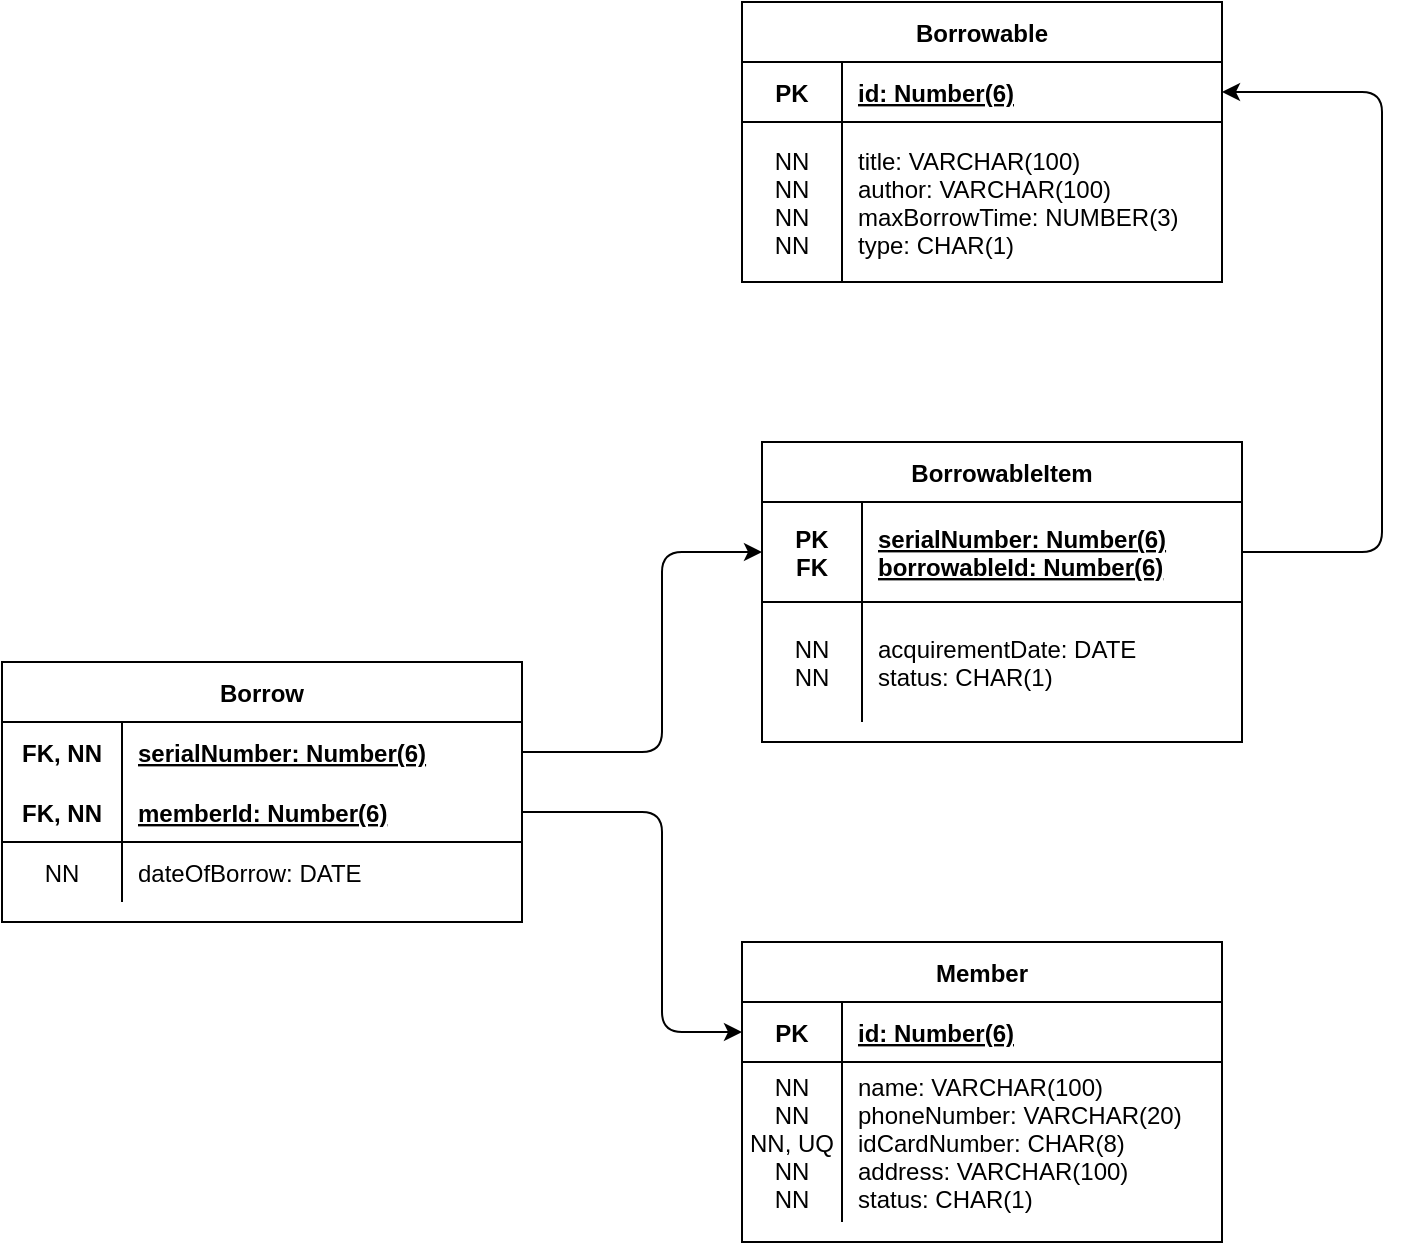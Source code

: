 <mxfile version="14.5.1" type="device"><diagram id="2yGChh8mXjAE9LW0SFF5" name="Page-1"><mxGraphModel dx="1102" dy="816" grid="1" gridSize="10" guides="1" tooltips="1" connect="1" arrows="1" fold="1" page="1" pageScale="1" pageWidth="850" pageHeight="1100" math="0" shadow="0"><root><mxCell id="0"/><mxCell id="1" parent="0"/><mxCell id="sb1nyJ5kN8DQmmT56foA-14" value="Borrow" style="shape=table;startSize=30;container=1;collapsible=1;childLayout=tableLayout;fixedRows=1;rowLines=0;fontStyle=1;align=center;resizeLast=1;" parent="1" vertex="1"><mxGeometry x="90" y="380" width="260" height="130" as="geometry"/></mxCell><mxCell id="sb1nyJ5kN8DQmmT56foA-15" value="" style="shape=partialRectangle;collapsible=0;dropTarget=0;pointerEvents=0;fillColor=none;top=0;left=0;bottom=0;right=0;points=[[0,0.5],[1,0.5]];portConstraint=eastwest;" parent="sb1nyJ5kN8DQmmT56foA-14" vertex="1"><mxGeometry y="30" width="260" height="30" as="geometry"/></mxCell><mxCell id="sb1nyJ5kN8DQmmT56foA-16" value="FK, NN" style="shape=partialRectangle;connectable=0;fillColor=none;top=0;left=0;bottom=0;right=0;fontStyle=1;overflow=hidden;" parent="sb1nyJ5kN8DQmmT56foA-15" vertex="1"><mxGeometry width="60" height="30" as="geometry"/></mxCell><mxCell id="sb1nyJ5kN8DQmmT56foA-17" value="serialNumber: Number(6)" style="shape=partialRectangle;connectable=0;fillColor=none;top=0;left=0;bottom=0;right=0;align=left;spacingLeft=6;fontStyle=5;overflow=hidden;" parent="sb1nyJ5kN8DQmmT56foA-15" vertex="1"><mxGeometry x="60" width="200" height="30" as="geometry"/></mxCell><mxCell id="sb1nyJ5kN8DQmmT56foA-18" value="" style="shape=partialRectangle;collapsible=0;dropTarget=0;pointerEvents=0;fillColor=none;top=0;left=0;bottom=1;right=0;points=[[0,0.5],[1,0.5]];portConstraint=eastwest;" parent="sb1nyJ5kN8DQmmT56foA-14" vertex="1"><mxGeometry y="60" width="260" height="30" as="geometry"/></mxCell><mxCell id="sb1nyJ5kN8DQmmT56foA-19" value="FK, NN" style="shape=partialRectangle;connectable=0;fillColor=none;top=0;left=0;bottom=0;right=0;fontStyle=1;overflow=hidden;" parent="sb1nyJ5kN8DQmmT56foA-18" vertex="1"><mxGeometry width="60" height="30" as="geometry"/></mxCell><mxCell id="sb1nyJ5kN8DQmmT56foA-20" value="memberId: Number(6)" style="shape=partialRectangle;connectable=0;fillColor=none;top=0;left=0;bottom=0;right=0;align=left;spacingLeft=6;fontStyle=5;overflow=hidden;" parent="sb1nyJ5kN8DQmmT56foA-18" vertex="1"><mxGeometry x="60" width="200" height="30" as="geometry"/></mxCell><mxCell id="sb1nyJ5kN8DQmmT56foA-21" value="" style="shape=partialRectangle;collapsible=0;dropTarget=0;pointerEvents=0;fillColor=none;top=0;left=0;bottom=0;right=0;points=[[0,0.5],[1,0.5]];portConstraint=eastwest;" parent="sb1nyJ5kN8DQmmT56foA-14" vertex="1"><mxGeometry y="90" width="260" height="30" as="geometry"/></mxCell><mxCell id="sb1nyJ5kN8DQmmT56foA-22" value="NN" style="shape=partialRectangle;connectable=0;fillColor=none;top=0;left=0;bottom=0;right=0;editable=1;overflow=hidden;" parent="sb1nyJ5kN8DQmmT56foA-21" vertex="1"><mxGeometry width="60" height="30" as="geometry"/></mxCell><mxCell id="sb1nyJ5kN8DQmmT56foA-23" value="dateOfBorrow: DATE" style="shape=partialRectangle;connectable=0;fillColor=none;top=0;left=0;bottom=0;right=0;align=left;spacingLeft=6;overflow=hidden;" parent="sb1nyJ5kN8DQmmT56foA-21" vertex="1"><mxGeometry x="60" width="200" height="30" as="geometry"/></mxCell><mxCell id="sb1nyJ5kN8DQmmT56foA-40" value="Member" style="shape=table;startSize=30;container=1;collapsible=1;childLayout=tableLayout;fixedRows=1;rowLines=0;fontStyle=1;align=center;resizeLast=1;" parent="1" vertex="1"><mxGeometry x="460" y="520" width="240" height="150" as="geometry"/></mxCell><mxCell id="sb1nyJ5kN8DQmmT56foA-41" value="" style="shape=partialRectangle;collapsible=0;dropTarget=0;pointerEvents=0;fillColor=none;top=0;left=0;bottom=1;right=0;points=[[0,0.5],[1,0.5]];portConstraint=eastwest;" parent="sb1nyJ5kN8DQmmT56foA-40" vertex="1"><mxGeometry y="30" width="240" height="30" as="geometry"/></mxCell><mxCell id="sb1nyJ5kN8DQmmT56foA-42" value="PK" style="shape=partialRectangle;connectable=0;fillColor=none;top=0;left=0;bottom=0;right=0;fontStyle=1;overflow=hidden;" parent="sb1nyJ5kN8DQmmT56foA-41" vertex="1"><mxGeometry width="50" height="30" as="geometry"/></mxCell><mxCell id="sb1nyJ5kN8DQmmT56foA-43" value="id: Number(6)" style="shape=partialRectangle;connectable=0;fillColor=none;top=0;left=0;bottom=0;right=0;align=left;spacingLeft=6;fontStyle=5;overflow=hidden;" parent="sb1nyJ5kN8DQmmT56foA-41" vertex="1"><mxGeometry x="50" width="190" height="30" as="geometry"/></mxCell><mxCell id="sb1nyJ5kN8DQmmT56foA-47" value="" style="shape=partialRectangle;collapsible=0;dropTarget=0;pointerEvents=0;fillColor=none;top=0;left=0;bottom=0;right=0;points=[[0,0.5],[1,0.5]];portConstraint=eastwest;" parent="sb1nyJ5kN8DQmmT56foA-40" vertex="1"><mxGeometry y="60" width="240" height="80" as="geometry"/></mxCell><mxCell id="sb1nyJ5kN8DQmmT56foA-48" value="NN&#10;NN&#10;NN, UQ&#10;NN&#10;NN" style="shape=partialRectangle;connectable=0;fillColor=none;top=0;left=0;bottom=0;right=0;editable=1;overflow=hidden;" parent="sb1nyJ5kN8DQmmT56foA-47" vertex="1"><mxGeometry width="50" height="80" as="geometry"/></mxCell><mxCell id="sb1nyJ5kN8DQmmT56foA-49" value="name: VARCHAR(100)&#10;phoneNumber: VARCHAR(20)&#10;idCardNumber: CHAR(8)&#10;address: VARCHAR(100)&#10;status: CHAR(1)" style="shape=partialRectangle;connectable=0;fillColor=none;top=0;left=0;bottom=0;right=0;align=left;spacingLeft=6;overflow=hidden;" parent="sb1nyJ5kN8DQmmT56foA-47" vertex="1"><mxGeometry x="50" width="190" height="80" as="geometry"/></mxCell><mxCell id="sb1nyJ5kN8DQmmT56foA-83" value="Borrowable" style="shape=table;startSize=30;container=1;collapsible=1;childLayout=tableLayout;fixedRows=1;rowLines=0;fontStyle=1;align=center;resizeLast=1;" parent="1" vertex="1"><mxGeometry x="460" y="50" width="240" height="140" as="geometry"/></mxCell><mxCell id="sb1nyJ5kN8DQmmT56foA-84" value="" style="shape=partialRectangle;collapsible=0;dropTarget=0;pointerEvents=0;fillColor=none;top=0;left=0;bottom=1;right=0;points=[[0,0.5],[1,0.5]];portConstraint=eastwest;" parent="sb1nyJ5kN8DQmmT56foA-83" vertex="1"><mxGeometry y="30" width="240" height="30" as="geometry"/></mxCell><mxCell id="sb1nyJ5kN8DQmmT56foA-85" value="PK" style="shape=partialRectangle;connectable=0;fillColor=none;top=0;left=0;bottom=0;right=0;fontStyle=1;overflow=hidden;" parent="sb1nyJ5kN8DQmmT56foA-84" vertex="1"><mxGeometry width="50" height="30" as="geometry"/></mxCell><mxCell id="sb1nyJ5kN8DQmmT56foA-86" value="id: Number(6)" style="shape=partialRectangle;connectable=0;fillColor=none;top=0;left=0;bottom=0;right=0;align=left;spacingLeft=6;fontStyle=5;overflow=hidden;" parent="sb1nyJ5kN8DQmmT56foA-84" vertex="1"><mxGeometry x="50" width="190" height="30" as="geometry"/></mxCell><mxCell id="sb1nyJ5kN8DQmmT56foA-87" value="" style="shape=partialRectangle;collapsible=0;dropTarget=0;pointerEvents=0;fillColor=none;top=0;left=0;bottom=0;right=0;points=[[0,0.5],[1,0.5]];portConstraint=eastwest;" parent="sb1nyJ5kN8DQmmT56foA-83" vertex="1"><mxGeometry y="60" width="240" height="80" as="geometry"/></mxCell><mxCell id="sb1nyJ5kN8DQmmT56foA-88" value="NN&#10;NN&#10;NN&#10;NN" style="shape=partialRectangle;connectable=0;fillColor=none;top=0;left=0;bottom=0;right=0;editable=1;overflow=hidden;" parent="sb1nyJ5kN8DQmmT56foA-87" vertex="1"><mxGeometry width="50" height="80" as="geometry"/></mxCell><mxCell id="sb1nyJ5kN8DQmmT56foA-89" value="title: VARCHAR(100)&#10;author: VARCHAR(100)&#10;maxBorrowTime: NUMBER(3)&#10;type: CHAR(1)" style="shape=partialRectangle;connectable=0;fillColor=none;top=0;left=0;bottom=0;right=0;align=left;spacingLeft=6;overflow=hidden;" parent="sb1nyJ5kN8DQmmT56foA-87" vertex="1"><mxGeometry x="50" width="190" height="80" as="geometry"/></mxCell><mxCell id="sb1nyJ5kN8DQmmT56foA-90" value="" style="endArrow=classic;html=1;exitX=1;exitY=0.5;exitDx=0;exitDy=0;entryX=0;entryY=0.5;entryDx=0;entryDy=0;" parent="1" source="sb1nyJ5kN8DQmmT56foA-15" target="sb1nyJ5kN8DQmmT56foA-94" edge="1"><mxGeometry width="50" height="50" relative="1" as="geometry"><mxPoint x="360" y="510" as="sourcePoint"/><mxPoint x="350" y="275" as="targetPoint"/><Array as="points"><mxPoint x="420" y="425"/><mxPoint x="420" y="325"/></Array></mxGeometry></mxCell><mxCell id="sb1nyJ5kN8DQmmT56foA-91" value="" style="endArrow=classic;html=1;exitX=1;exitY=0.5;exitDx=0;exitDy=0;entryX=0;entryY=0.5;entryDx=0;entryDy=0;" parent="1" source="sb1nyJ5kN8DQmmT56foA-18" target="sb1nyJ5kN8DQmmT56foA-41" edge="1"><mxGeometry width="50" height="50" relative="1" as="geometry"><mxPoint x="370" y="520" as="sourcePoint"/><mxPoint x="420" y="470" as="targetPoint"/><Array as="points"><mxPoint x="420" y="455"/><mxPoint x="420" y="565"/></Array></mxGeometry></mxCell><mxCell id="sb1nyJ5kN8DQmmT56foA-93" value="BorrowableItem" style="shape=table;startSize=30;container=1;collapsible=1;childLayout=tableLayout;fixedRows=1;rowLines=0;fontStyle=1;align=center;resizeLast=1;" parent="1" vertex="1"><mxGeometry x="470" y="270" width="240" height="150" as="geometry"/></mxCell><mxCell id="sb1nyJ5kN8DQmmT56foA-94" value="" style="shape=partialRectangle;collapsible=0;dropTarget=0;pointerEvents=0;fillColor=none;top=0;left=0;bottom=1;right=0;points=[[0,0.5],[1,0.5]];portConstraint=eastwest;" parent="sb1nyJ5kN8DQmmT56foA-93" vertex="1"><mxGeometry y="30" width="240" height="50" as="geometry"/></mxCell><mxCell id="sb1nyJ5kN8DQmmT56foA-95" value="PK&#10;FK" style="shape=partialRectangle;connectable=0;fillColor=none;top=0;left=0;bottom=0;right=0;fontStyle=1;overflow=hidden;" parent="sb1nyJ5kN8DQmmT56foA-94" vertex="1"><mxGeometry width="50" height="50" as="geometry"/></mxCell><mxCell id="sb1nyJ5kN8DQmmT56foA-96" value="serialNumber: Number(6)&#10;borrowableId: Number(6)" style="shape=partialRectangle;connectable=0;fillColor=none;top=0;left=0;bottom=0;right=0;align=left;spacingLeft=6;fontStyle=5;overflow=hidden;" parent="sb1nyJ5kN8DQmmT56foA-94" vertex="1"><mxGeometry x="50" width="190" height="50" as="geometry"/></mxCell><mxCell id="sb1nyJ5kN8DQmmT56foA-97" value="" style="shape=partialRectangle;collapsible=0;dropTarget=0;pointerEvents=0;fillColor=none;top=0;left=0;bottom=0;right=0;points=[[0,0.5],[1,0.5]];portConstraint=eastwest;" parent="sb1nyJ5kN8DQmmT56foA-93" vertex="1"><mxGeometry y="80" width="240" height="60" as="geometry"/></mxCell><mxCell id="sb1nyJ5kN8DQmmT56foA-98" value="NN&#10;NN" style="shape=partialRectangle;connectable=0;fillColor=none;top=0;left=0;bottom=0;right=0;editable=1;overflow=hidden;" parent="sb1nyJ5kN8DQmmT56foA-97" vertex="1"><mxGeometry width="50" height="60" as="geometry"/></mxCell><mxCell id="sb1nyJ5kN8DQmmT56foA-99" value="acquirementDate: DATE&#10;status: CHAR(1)" style="shape=partialRectangle;connectable=0;fillColor=none;top=0;left=0;bottom=0;right=0;align=left;spacingLeft=6;overflow=hidden;" parent="sb1nyJ5kN8DQmmT56foA-97" vertex="1"><mxGeometry x="50" width="190" height="60" as="geometry"/></mxCell><mxCell id="sb1nyJ5kN8DQmmT56foA-110" value="" style="endArrow=classic;html=1;entryX=1;entryY=0.5;entryDx=0;entryDy=0;exitX=1;exitY=0.5;exitDx=0;exitDy=0;" parent="1" source="sb1nyJ5kN8DQmmT56foA-94" target="sb1nyJ5kN8DQmmT56foA-84" edge="1"><mxGeometry width="50" height="50" relative="1" as="geometry"><mxPoint x="340" y="440" as="sourcePoint"/><mxPoint x="390" y="390" as="targetPoint"/><Array as="points"><mxPoint x="780" y="325"/><mxPoint x="780" y="95"/></Array></mxGeometry></mxCell></root></mxGraphModel></diagram></mxfile>
